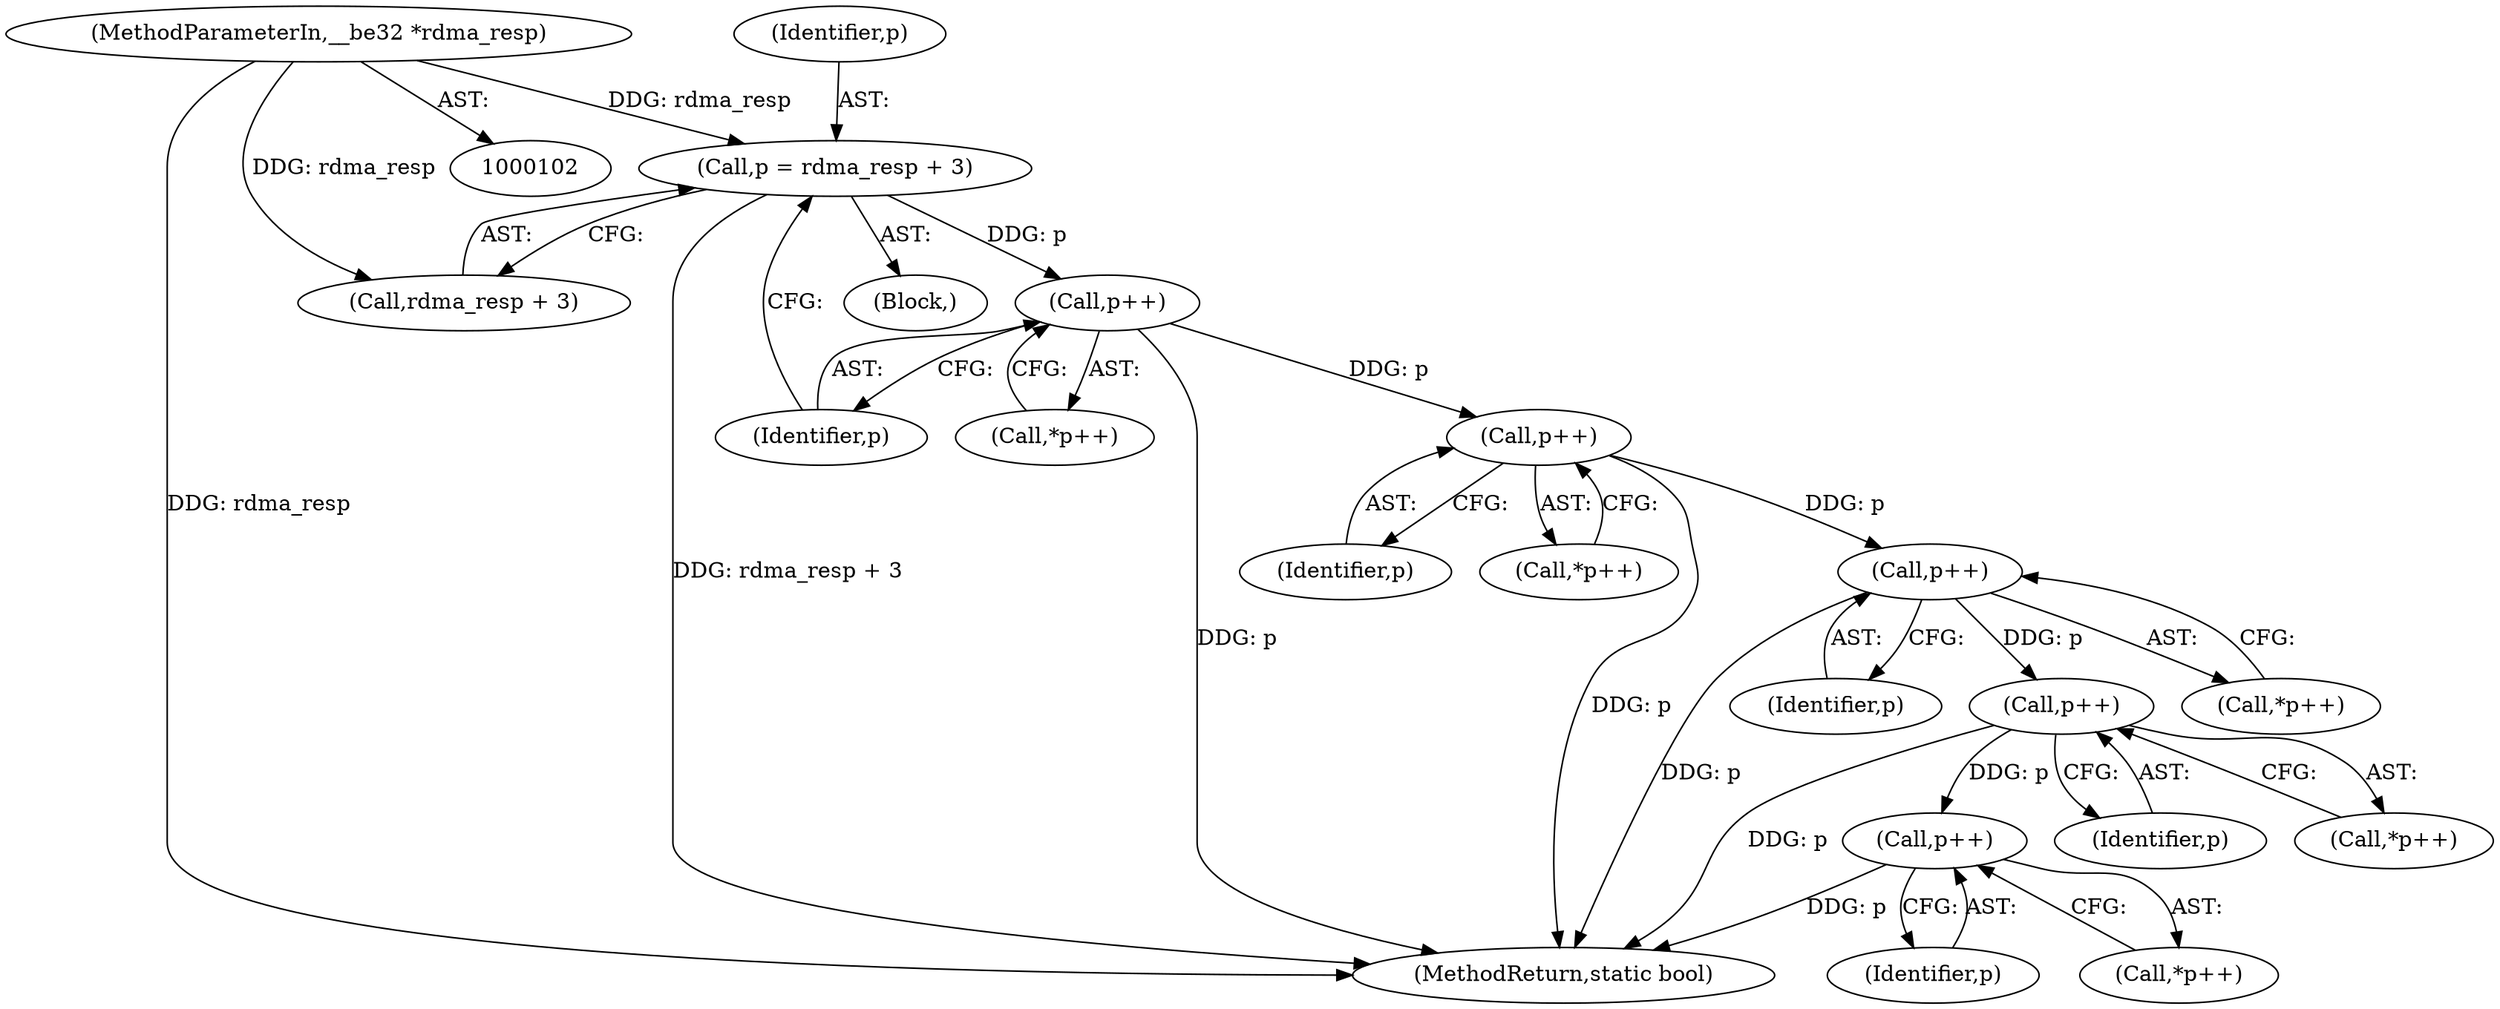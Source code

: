 digraph "0_linux_c70422f760c120480fee4de6c38804c72aa26bc1_29@pointer" {
"1000114" [label="(Call,p = rdma_resp + 3)"];
"1000104" [label="(MethodParameterIn,__be32 *rdma_resp)"];
"1000122" [label="(Call,p++)"];
"1000130" [label="(Call,p++)"];
"1000138" [label="(Call,p++)"];
"1000146" [label="(Call,p++)"];
"1000154" [label="(Call,p++)"];
"1000116" [label="(Call,rdma_resp + 3)"];
"1000114" [label="(Call,p = rdma_resp + 3)"];
"1000137" [label="(Call,*p++)"];
"1000123" [label="(Identifier,p)"];
"1000155" [label="(Identifier,p)"];
"1000115" [label="(Identifier,p)"];
"1000105" [label="(Block,)"];
"1000145" [label="(Call,*p++)"];
"1000129" [label="(Call,*p++)"];
"1000138" [label="(Call,p++)"];
"1000130" [label="(Call,p++)"];
"1000170" [label="(MethodReturn,static bool)"];
"1000146" [label="(Call,p++)"];
"1000121" [label="(Call,*p++)"];
"1000139" [label="(Identifier,p)"];
"1000153" [label="(Call,*p++)"];
"1000154" [label="(Call,p++)"];
"1000122" [label="(Call,p++)"];
"1000147" [label="(Identifier,p)"];
"1000131" [label="(Identifier,p)"];
"1000104" [label="(MethodParameterIn,__be32 *rdma_resp)"];
"1000114" -> "1000105"  [label="AST: "];
"1000114" -> "1000116"  [label="CFG: "];
"1000115" -> "1000114"  [label="AST: "];
"1000116" -> "1000114"  [label="AST: "];
"1000123" -> "1000114"  [label="CFG: "];
"1000114" -> "1000170"  [label="DDG: rdma_resp + 3"];
"1000104" -> "1000114"  [label="DDG: rdma_resp"];
"1000114" -> "1000122"  [label="DDG: p"];
"1000104" -> "1000102"  [label="AST: "];
"1000104" -> "1000170"  [label="DDG: rdma_resp"];
"1000104" -> "1000116"  [label="DDG: rdma_resp"];
"1000122" -> "1000121"  [label="AST: "];
"1000122" -> "1000123"  [label="CFG: "];
"1000123" -> "1000122"  [label="AST: "];
"1000121" -> "1000122"  [label="CFG: "];
"1000122" -> "1000170"  [label="DDG: p"];
"1000122" -> "1000130"  [label="DDG: p"];
"1000130" -> "1000129"  [label="AST: "];
"1000130" -> "1000131"  [label="CFG: "];
"1000131" -> "1000130"  [label="AST: "];
"1000129" -> "1000130"  [label="CFG: "];
"1000130" -> "1000170"  [label="DDG: p"];
"1000130" -> "1000138"  [label="DDG: p"];
"1000138" -> "1000137"  [label="AST: "];
"1000138" -> "1000139"  [label="CFG: "];
"1000139" -> "1000138"  [label="AST: "];
"1000137" -> "1000138"  [label="CFG: "];
"1000138" -> "1000170"  [label="DDG: p"];
"1000138" -> "1000146"  [label="DDG: p"];
"1000146" -> "1000145"  [label="AST: "];
"1000146" -> "1000147"  [label="CFG: "];
"1000147" -> "1000146"  [label="AST: "];
"1000145" -> "1000146"  [label="CFG: "];
"1000146" -> "1000170"  [label="DDG: p"];
"1000146" -> "1000154"  [label="DDG: p"];
"1000154" -> "1000153"  [label="AST: "];
"1000154" -> "1000155"  [label="CFG: "];
"1000155" -> "1000154"  [label="AST: "];
"1000153" -> "1000154"  [label="CFG: "];
"1000154" -> "1000170"  [label="DDG: p"];
}

